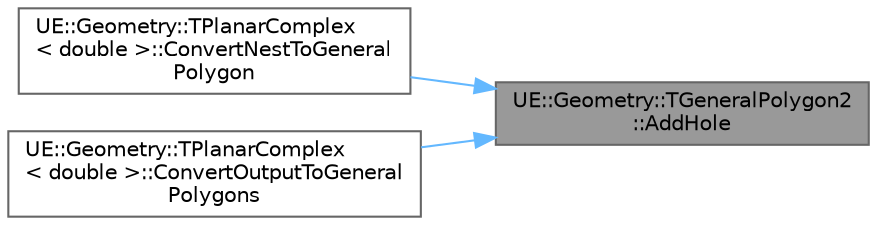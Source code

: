 digraph "UE::Geometry::TGeneralPolygon2::AddHole"
{
 // INTERACTIVE_SVG=YES
 // LATEX_PDF_SIZE
  bgcolor="transparent";
  edge [fontname=Helvetica,fontsize=10,labelfontname=Helvetica,labelfontsize=10];
  node [fontname=Helvetica,fontsize=10,shape=box,height=0.2,width=0.4];
  rankdir="RL";
  Node1 [id="Node000001",label="UE::Geometry::TGeneralPolygon2\l::AddHole",height=0.2,width=0.4,color="gray40", fillcolor="grey60", style="filled", fontcolor="black",tooltip=" "];
  Node1 -> Node2 [id="edge1_Node000001_Node000002",dir="back",color="steelblue1",style="solid",tooltip=" "];
  Node2 [id="Node000002",label="UE::Geometry::TPlanarComplex\l\< double \>::ConvertNestToGeneral\lPolygon",height=0.2,width=0.4,color="grey40", fillcolor="white", style="filled",URL="$d4/d89/structUE_1_1Geometry_1_1TPlanarComplex.html#abd901b34f45dff9f2aaf3a7367fdcbfe",tooltip=" "];
  Node1 -> Node3 [id="edge2_Node000001_Node000003",dir="back",color="steelblue1",style="solid",tooltip=" "];
  Node3 [id="Node000003",label="UE::Geometry::TPlanarComplex\l\< double \>::ConvertOutputToGeneral\lPolygons",height=0.2,width=0.4,color="grey40", fillcolor="white", style="filled",URL="$d4/d89/structUE_1_1Geometry_1_1TPlanarComplex.html#a419dabb885db197f98a14152ccabe101",tooltip=" "];
}

